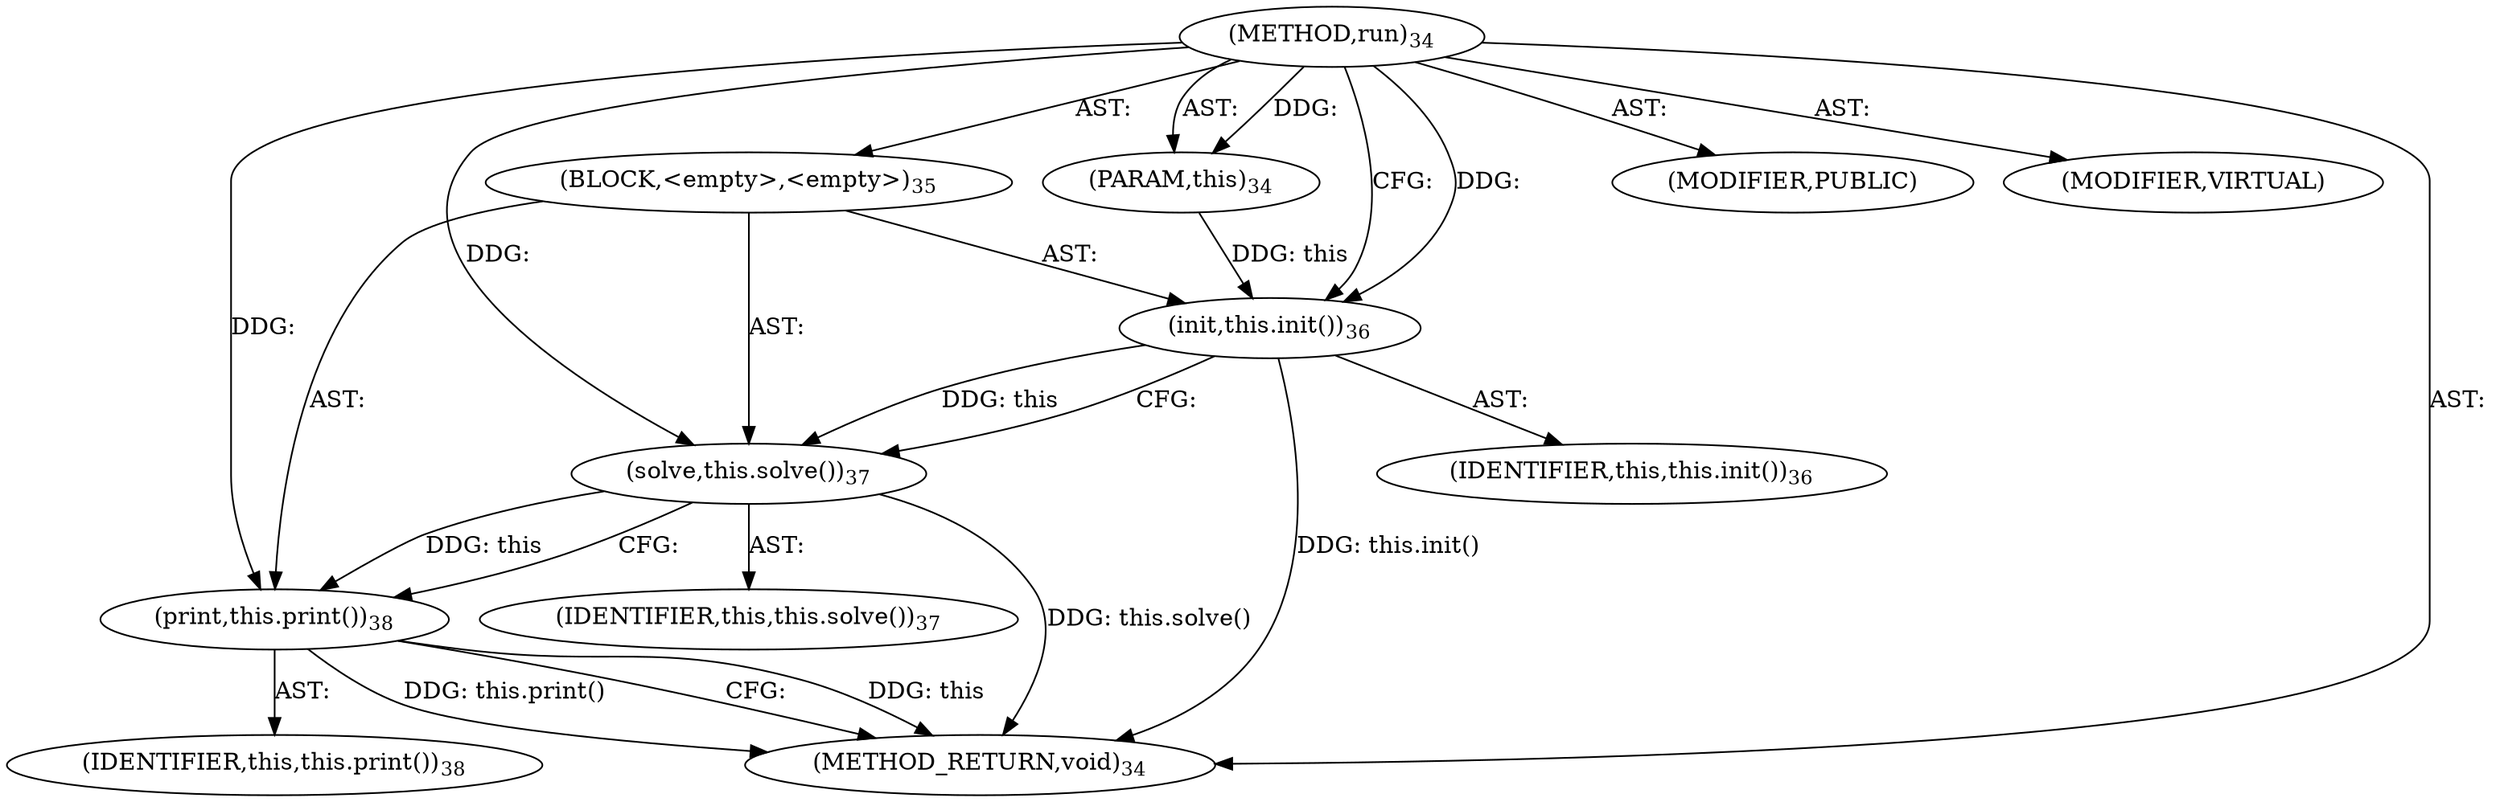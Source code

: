 digraph "run" {  
"175" [label = <(METHOD,run)<SUB>34</SUB>> ]
"6" [label = <(PARAM,this)<SUB>34</SUB>> ]
"176" [label = <(BLOCK,&lt;empty&gt;,&lt;empty&gt;)<SUB>35</SUB>> ]
"177" [label = <(init,this.init())<SUB>36</SUB>> ]
"5" [label = <(IDENTIFIER,this,this.init())<SUB>36</SUB>> ]
"178" [label = <(solve,this.solve())<SUB>37</SUB>> ]
"7" [label = <(IDENTIFIER,this,this.solve())<SUB>37</SUB>> ]
"179" [label = <(print,this.print())<SUB>38</SUB>> ]
"8" [label = <(IDENTIFIER,this,this.print())<SUB>38</SUB>> ]
"180" [label = <(MODIFIER,PUBLIC)> ]
"181" [label = <(MODIFIER,VIRTUAL)> ]
"182" [label = <(METHOD_RETURN,void)<SUB>34</SUB>> ]
  "175" -> "6"  [ label = "AST: "] 
  "175" -> "176"  [ label = "AST: "] 
  "175" -> "180"  [ label = "AST: "] 
  "175" -> "181"  [ label = "AST: "] 
  "175" -> "182"  [ label = "AST: "] 
  "176" -> "177"  [ label = "AST: "] 
  "176" -> "178"  [ label = "AST: "] 
  "176" -> "179"  [ label = "AST: "] 
  "177" -> "5"  [ label = "AST: "] 
  "178" -> "7"  [ label = "AST: "] 
  "179" -> "8"  [ label = "AST: "] 
  "177" -> "178"  [ label = "CFG: "] 
  "178" -> "179"  [ label = "CFG: "] 
  "179" -> "182"  [ label = "CFG: "] 
  "175" -> "177"  [ label = "CFG: "] 
  "177" -> "182"  [ label = "DDG: this.init()"] 
  "178" -> "182"  [ label = "DDG: this.solve()"] 
  "179" -> "182"  [ label = "DDG: this"] 
  "179" -> "182"  [ label = "DDG: this.print()"] 
  "175" -> "6"  [ label = "DDG: "] 
  "6" -> "177"  [ label = "DDG: this"] 
  "175" -> "177"  [ label = "DDG: "] 
  "177" -> "178"  [ label = "DDG: this"] 
  "175" -> "178"  [ label = "DDG: "] 
  "178" -> "179"  [ label = "DDG: this"] 
  "175" -> "179"  [ label = "DDG: "] 
}
